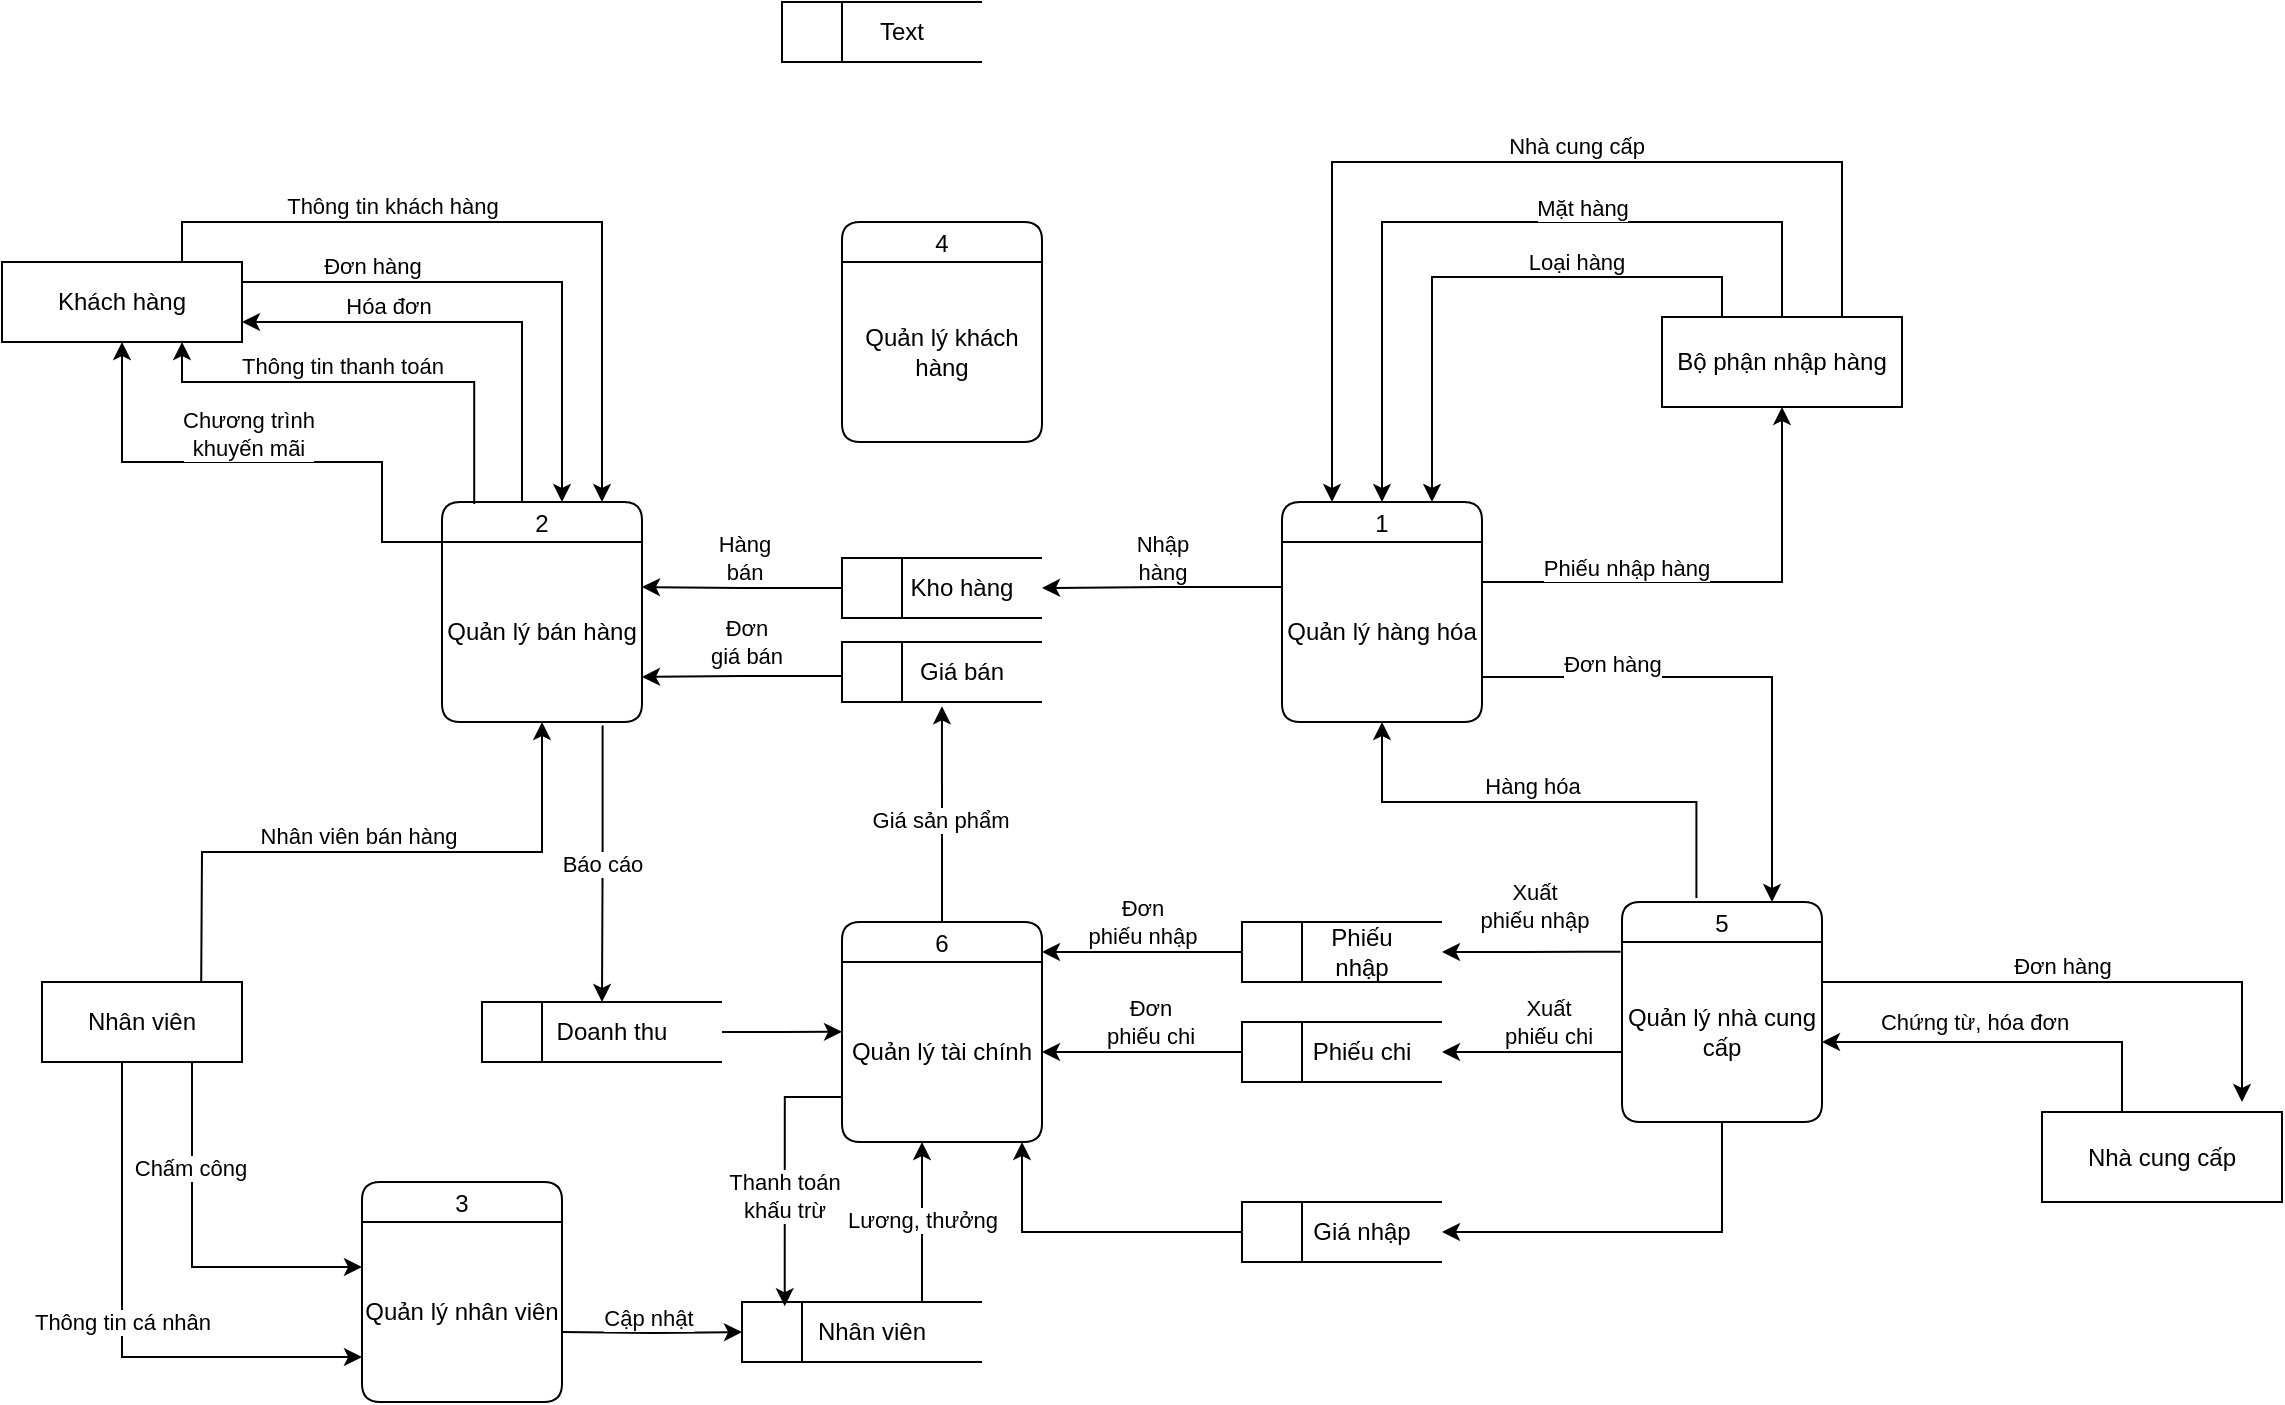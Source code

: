<mxfile version="24.7.6">
  <diagram name="Trang-1" id="qoCtclmnTIg2j6k5t8bk">
    <mxGraphModel dx="989" dy="532" grid="1" gridSize="10" guides="1" tooltips="1" connect="1" arrows="1" fold="1" page="1" pageScale="1" pageWidth="1169" pageHeight="827" math="0" shadow="0">
      <root>
        <mxCell id="0" />
        <mxCell id="1" parent="0" />
        <mxCell id="frMeNEFfwjuMo3mBpww0-1" value="1" style="swimlane;fontStyle=0;childLayout=stackLayout;horizontal=1;startSize=20;fillColor=#ffffff;horizontalStack=0;resizeParent=1;resizeParentMax=0;resizeLast=0;collapsible=0;marginBottom=0;swimlaneFillColor=#ffffff;rounded=1;" vertex="1" parent="1">
          <mxGeometry x="650" y="270" width="100" height="110" as="geometry" />
        </mxCell>
        <mxCell id="frMeNEFfwjuMo3mBpww0-2" value="Quản lý hàng hóa" style="text;html=1;align=center;verticalAlign=middle;whiteSpace=wrap;rounded=1;" vertex="1" parent="frMeNEFfwjuMo3mBpww0-1">
          <mxGeometry y="20" width="100" height="90" as="geometry" />
        </mxCell>
        <mxCell id="frMeNEFfwjuMo3mBpww0-35" style="edgeStyle=orthogonalEdgeStyle;rounded=0;orthogonalLoop=1;jettySize=auto;html=1;exitX=0.25;exitY=0;exitDx=0;exitDy=0;entryX=1;entryY=0.75;entryDx=0;entryDy=0;" edge="1" parent="1" source="frMeNEFfwjuMo3mBpww0-13" target="frMeNEFfwjuMo3mBpww0-25">
          <mxGeometry relative="1" as="geometry">
            <Array as="points">
              <mxPoint x="270" y="270" />
              <mxPoint x="270" y="180" />
            </Array>
          </mxGeometry>
        </mxCell>
        <mxCell id="frMeNEFfwjuMo3mBpww0-36" value="Hóa đơn" style="edgeLabel;html=1;align=center;verticalAlign=middle;resizable=0;points=[];" vertex="1" connectable="0" parent="frMeNEFfwjuMo3mBpww0-35">
          <mxGeometry x="0.407" y="-8" relative="1" as="geometry">
            <mxPoint as="offset" />
          </mxGeometry>
        </mxCell>
        <mxCell id="frMeNEFfwjuMo3mBpww0-13" value="2" style="swimlane;fontStyle=0;childLayout=stackLayout;horizontal=1;startSize=20;fillColor=#ffffff;horizontalStack=0;resizeParent=1;resizeParentMax=0;resizeLast=0;collapsible=0;marginBottom=0;swimlaneFillColor=#ffffff;rounded=1;" vertex="1" parent="1">
          <mxGeometry x="230" y="270" width="100" height="110" as="geometry" />
        </mxCell>
        <mxCell id="frMeNEFfwjuMo3mBpww0-14" value="Quản lý bán hàng" style="text;html=1;align=center;verticalAlign=middle;whiteSpace=wrap;rounded=1;" vertex="1" parent="frMeNEFfwjuMo3mBpww0-13">
          <mxGeometry y="20" width="100" height="90" as="geometry" />
        </mxCell>
        <mxCell id="frMeNEFfwjuMo3mBpww0-15" value="6" style="swimlane;fontStyle=0;childLayout=stackLayout;horizontal=1;startSize=20;fillColor=#ffffff;horizontalStack=0;resizeParent=1;resizeParentMax=0;resizeLast=0;collapsible=0;marginBottom=0;swimlaneFillColor=#ffffff;rounded=1;" vertex="1" parent="1">
          <mxGeometry x="430" y="480" width="100" height="110" as="geometry" />
        </mxCell>
        <mxCell id="frMeNEFfwjuMo3mBpww0-16" value="Quản lý tài chính" style="text;html=1;align=center;verticalAlign=middle;whiteSpace=wrap;rounded=1;" vertex="1" parent="frMeNEFfwjuMo3mBpww0-15">
          <mxGeometry y="20" width="100" height="90" as="geometry" />
        </mxCell>
        <mxCell id="frMeNEFfwjuMo3mBpww0-94" style="edgeStyle=orthogonalEdgeStyle;rounded=0;orthogonalLoop=1;jettySize=auto;html=1;exitX=0.372;exitY=-0.018;exitDx=0;exitDy=0;entryX=0.5;entryY=1;entryDx=0;entryDy=0;exitPerimeter=0;" edge="1" parent="1" source="frMeNEFfwjuMo3mBpww0-17" target="frMeNEFfwjuMo3mBpww0-2">
          <mxGeometry relative="1" as="geometry">
            <Array as="points">
              <mxPoint x="857" y="420" />
              <mxPoint x="700" y="420" />
            </Array>
          </mxGeometry>
        </mxCell>
        <mxCell id="frMeNEFfwjuMo3mBpww0-96" value="Hàng hóa" style="edgeLabel;html=1;align=center;verticalAlign=middle;resizable=0;points=[];" vertex="1" connectable="0" parent="frMeNEFfwjuMo3mBpww0-94">
          <mxGeometry x="0.061" y="-8" relative="1" as="geometry">
            <mxPoint as="offset" />
          </mxGeometry>
        </mxCell>
        <mxCell id="frMeNEFfwjuMo3mBpww0-17" value="5" style="swimlane;fontStyle=0;childLayout=stackLayout;horizontal=1;startSize=20;fillColor=#ffffff;horizontalStack=0;resizeParent=1;resizeParentMax=0;resizeLast=0;collapsible=0;marginBottom=0;swimlaneFillColor=#ffffff;rounded=1;" vertex="1" parent="1">
          <mxGeometry x="820" y="470" width="100" height="110" as="geometry" />
        </mxCell>
        <mxCell id="frMeNEFfwjuMo3mBpww0-18" value="Quản lý nhà cung cấp" style="text;html=1;align=center;verticalAlign=middle;whiteSpace=wrap;rounded=1;" vertex="1" parent="frMeNEFfwjuMo3mBpww0-17">
          <mxGeometry y="20" width="100" height="90" as="geometry" />
        </mxCell>
        <mxCell id="frMeNEFfwjuMo3mBpww0-19" value="4" style="swimlane;fontStyle=0;childLayout=stackLayout;horizontal=1;startSize=20;fillColor=#ffffff;horizontalStack=0;resizeParent=1;resizeParentMax=0;resizeLast=0;collapsible=0;marginBottom=0;swimlaneFillColor=#ffffff;rounded=1;" vertex="1" parent="1">
          <mxGeometry x="430" y="130" width="100" height="110" as="geometry" />
        </mxCell>
        <mxCell id="frMeNEFfwjuMo3mBpww0-20" value="Quản lý khách hàng" style="text;html=1;align=center;verticalAlign=middle;whiteSpace=wrap;rounded=1;" vertex="1" parent="frMeNEFfwjuMo3mBpww0-19">
          <mxGeometry y="20" width="100" height="90" as="geometry" />
        </mxCell>
        <mxCell id="frMeNEFfwjuMo3mBpww0-21" value="3" style="swimlane;fontStyle=0;childLayout=stackLayout;horizontal=1;startSize=20;fillColor=#ffffff;horizontalStack=0;resizeParent=1;resizeParentMax=0;resizeLast=0;collapsible=0;marginBottom=0;swimlaneFillColor=#ffffff;rounded=1;" vertex="1" parent="1">
          <mxGeometry x="190" y="610" width="100" height="110" as="geometry" />
        </mxCell>
        <mxCell id="frMeNEFfwjuMo3mBpww0-22" value="Quản lý nhân viên" style="text;html=1;align=center;verticalAlign=middle;whiteSpace=wrap;rounded=1;" vertex="1" parent="frMeNEFfwjuMo3mBpww0-21">
          <mxGeometry y="20" width="100" height="90" as="geometry" />
        </mxCell>
        <mxCell id="frMeNEFfwjuMo3mBpww0-30" style="edgeStyle=orthogonalEdgeStyle;rounded=0;orthogonalLoop=1;jettySize=auto;html=1;exitX=0.75;exitY=0;exitDx=0;exitDy=0;" edge="1" parent="1" source="frMeNEFfwjuMo3mBpww0-25">
          <mxGeometry relative="1" as="geometry">
            <mxPoint x="310" y="270" as="targetPoint" />
            <Array as="points">
              <mxPoint x="100" y="130" />
              <mxPoint x="310" y="130" />
              <mxPoint x="310" y="270" />
            </Array>
          </mxGeometry>
        </mxCell>
        <mxCell id="frMeNEFfwjuMo3mBpww0-32" value="Thông tin khách hàng" style="edgeLabel;html=1;align=center;verticalAlign=middle;resizable=0;points=[];" vertex="1" connectable="0" parent="frMeNEFfwjuMo3mBpww0-30">
          <mxGeometry x="-0.324" y="8" relative="1" as="geometry">
            <mxPoint as="offset" />
          </mxGeometry>
        </mxCell>
        <mxCell id="frMeNEFfwjuMo3mBpww0-33" style="edgeStyle=orthogonalEdgeStyle;rounded=0;orthogonalLoop=1;jettySize=auto;html=1;exitX=1;exitY=0.25;exitDx=0;exitDy=0;" edge="1" parent="1" source="frMeNEFfwjuMo3mBpww0-25">
          <mxGeometry relative="1" as="geometry">
            <mxPoint x="290" y="270" as="targetPoint" />
            <Array as="points">
              <mxPoint x="290" y="160" />
              <mxPoint x="290" y="268" />
            </Array>
          </mxGeometry>
        </mxCell>
        <mxCell id="frMeNEFfwjuMo3mBpww0-34" value="Đơn hàng" style="edgeLabel;html=1;align=center;verticalAlign=middle;resizable=0;points=[];" vertex="1" connectable="0" parent="frMeNEFfwjuMo3mBpww0-33">
          <mxGeometry x="-0.524" y="8" relative="1" as="geometry">
            <mxPoint as="offset" />
          </mxGeometry>
        </mxCell>
        <mxCell id="frMeNEFfwjuMo3mBpww0-25" value="Khách hàng" style="rounded=0;whiteSpace=wrap;html=1;" vertex="1" parent="1">
          <mxGeometry x="10" y="150" width="120" height="40" as="geometry" />
        </mxCell>
        <mxCell id="frMeNEFfwjuMo3mBpww0-26" value="" style="html=1;dashed=0;whiteSpace=wrap;shape=mxgraph.dfd.dataStoreID;align=left;spacingLeft=3;points=[[0,0],[0.5,0],[1,0],[0,0.5],[1,0.5],[0,1],[0.5,1],[1,1]];" vertex="1" parent="1">
          <mxGeometry x="400" y="20" width="100" height="30" as="geometry" />
        </mxCell>
        <mxCell id="frMeNEFfwjuMo3mBpww0-27" value="Text" style="text;html=1;align=center;verticalAlign=middle;whiteSpace=wrap;rounded=0;" vertex="1" parent="1">
          <mxGeometry x="430" y="20" width="60" height="30" as="geometry" />
        </mxCell>
        <mxCell id="frMeNEFfwjuMo3mBpww0-28" value="" style="html=1;dashed=0;whiteSpace=wrap;shape=mxgraph.dfd.dataStoreID;align=left;spacingLeft=3;points=[[0,0],[0.5,0],[1,0],[0,0.5],[1,0.5],[0,1],[0.5,1],[1,1]];" vertex="1" parent="1">
          <mxGeometry x="250" y="520" width="120" height="30" as="geometry" />
        </mxCell>
        <mxCell id="frMeNEFfwjuMo3mBpww0-29" value="Doanh thu" style="text;html=1;align=center;verticalAlign=middle;whiteSpace=wrap;rounded=0;" vertex="1" parent="1">
          <mxGeometry x="280" y="520" width="70" height="30" as="geometry" />
        </mxCell>
        <mxCell id="frMeNEFfwjuMo3mBpww0-37" style="edgeStyle=orthogonalEdgeStyle;rounded=0;orthogonalLoop=1;jettySize=auto;html=1;exitX=0.161;exitY=0.009;exitDx=0;exitDy=0;entryX=0.75;entryY=1;entryDx=0;entryDy=0;exitPerimeter=0;" edge="1" parent="1" source="frMeNEFfwjuMo3mBpww0-13" target="frMeNEFfwjuMo3mBpww0-25">
          <mxGeometry relative="1" as="geometry">
            <Array as="points">
              <mxPoint x="246" y="210" />
              <mxPoint x="100" y="210" />
            </Array>
          </mxGeometry>
        </mxCell>
        <mxCell id="frMeNEFfwjuMo3mBpww0-38" value="Thông tin thanh toán" style="edgeLabel;html=1;align=center;verticalAlign=middle;resizable=0;points=[];" vertex="1" connectable="0" parent="frMeNEFfwjuMo3mBpww0-37">
          <mxGeometry x="-0.059" y="-2" relative="1" as="geometry">
            <mxPoint x="-20" y="-6" as="offset" />
          </mxGeometry>
        </mxCell>
        <mxCell id="frMeNEFfwjuMo3mBpww0-51" style="edgeStyle=orthogonalEdgeStyle;rounded=0;orthogonalLoop=1;jettySize=auto;html=1;exitX=0.25;exitY=0;exitDx=0;exitDy=0;entryX=0.75;entryY=0;entryDx=0;entryDy=0;" edge="1" parent="1" source="frMeNEFfwjuMo3mBpww0-39" target="frMeNEFfwjuMo3mBpww0-1">
          <mxGeometry relative="1" as="geometry" />
        </mxCell>
        <mxCell id="frMeNEFfwjuMo3mBpww0-54" value="Loại hàng" style="edgeLabel;html=1;align=center;verticalAlign=middle;resizable=0;points=[];" vertex="1" connectable="0" parent="frMeNEFfwjuMo3mBpww0-51">
          <mxGeometry x="-0.331" y="-8" relative="1" as="geometry">
            <mxPoint as="offset" />
          </mxGeometry>
        </mxCell>
        <mxCell id="frMeNEFfwjuMo3mBpww0-52" style="edgeStyle=orthogonalEdgeStyle;rounded=0;orthogonalLoop=1;jettySize=auto;html=1;exitX=0.5;exitY=0;exitDx=0;exitDy=0;entryX=0.5;entryY=0;entryDx=0;entryDy=0;" edge="1" parent="1" source="frMeNEFfwjuMo3mBpww0-39" target="frMeNEFfwjuMo3mBpww0-1">
          <mxGeometry relative="1" as="geometry">
            <Array as="points">
              <mxPoint x="900" y="130" />
              <mxPoint x="700" y="130" />
            </Array>
          </mxGeometry>
        </mxCell>
        <mxCell id="frMeNEFfwjuMo3mBpww0-55" value="Mặt hàng" style="edgeLabel;html=1;align=center;verticalAlign=middle;resizable=0;points=[];" vertex="1" connectable="0" parent="frMeNEFfwjuMo3mBpww0-52">
          <mxGeometry x="-0.207" y="-7" relative="1" as="geometry">
            <mxPoint x="6" as="offset" />
          </mxGeometry>
        </mxCell>
        <mxCell id="frMeNEFfwjuMo3mBpww0-53" style="edgeStyle=orthogonalEdgeStyle;rounded=0;orthogonalLoop=1;jettySize=auto;html=1;exitX=0.75;exitY=0;exitDx=0;exitDy=0;entryX=0.25;entryY=0;entryDx=0;entryDy=0;" edge="1" parent="1" source="frMeNEFfwjuMo3mBpww0-39" target="frMeNEFfwjuMo3mBpww0-1">
          <mxGeometry relative="1" as="geometry">
            <Array as="points">
              <mxPoint x="930" y="100" />
              <mxPoint x="675" y="100" />
            </Array>
          </mxGeometry>
        </mxCell>
        <mxCell id="frMeNEFfwjuMo3mBpww0-56" value="Nhà cung cấp" style="edgeLabel;html=1;align=center;verticalAlign=middle;resizable=0;points=[];" vertex="1" connectable="0" parent="frMeNEFfwjuMo3mBpww0-53">
          <mxGeometry x="-0.163" y="-8" relative="1" as="geometry">
            <mxPoint as="offset" />
          </mxGeometry>
        </mxCell>
        <mxCell id="frMeNEFfwjuMo3mBpww0-39" value="Bộ phận nhập hàng" style="rounded=0;whiteSpace=wrap;html=1;" vertex="1" parent="1">
          <mxGeometry x="840" y="177.5" width="120" height="45" as="geometry" />
        </mxCell>
        <mxCell id="frMeNEFfwjuMo3mBpww0-43" style="edgeStyle=orthogonalEdgeStyle;rounded=0;orthogonalLoop=1;jettySize=auto;html=1;exitX=0.25;exitY=0;exitDx=0;exitDy=0;" edge="1" parent="1" source="frMeNEFfwjuMo3mBpww0-40" target="frMeNEFfwjuMo3mBpww0-18">
          <mxGeometry relative="1" as="geometry">
            <mxPoint x="890" y="540" as="targetPoint" />
            <Array as="points">
              <mxPoint x="1070" y="575" />
              <mxPoint x="1070" y="540" />
            </Array>
          </mxGeometry>
        </mxCell>
        <mxCell id="frMeNEFfwjuMo3mBpww0-44" value="Chứng từ, hóa đơn" style="edgeLabel;html=1;align=center;verticalAlign=middle;resizable=0;points=[];" vertex="1" connectable="0" parent="frMeNEFfwjuMo3mBpww0-43">
          <mxGeometry x="0.227" y="-10" relative="1" as="geometry">
            <mxPoint as="offset" />
          </mxGeometry>
        </mxCell>
        <mxCell id="frMeNEFfwjuMo3mBpww0-40" value="Nhà cung cấp" style="rounded=0;whiteSpace=wrap;html=1;" vertex="1" parent="1">
          <mxGeometry x="1030" y="575" width="120" height="45" as="geometry" />
        </mxCell>
        <mxCell id="frMeNEFfwjuMo3mBpww0-41" style="edgeStyle=orthogonalEdgeStyle;rounded=0;orthogonalLoop=1;jettySize=auto;html=1;exitX=1;exitY=0.25;exitDx=0;exitDy=0;" edge="1" parent="1" source="frMeNEFfwjuMo3mBpww0-18">
          <mxGeometry relative="1" as="geometry">
            <mxPoint x="930" y="510" as="sourcePoint" />
            <mxPoint x="1130" y="570" as="targetPoint" />
            <Array as="points">
              <mxPoint x="920" y="510" />
              <mxPoint x="1130" y="510" />
            </Array>
          </mxGeometry>
        </mxCell>
        <mxCell id="frMeNEFfwjuMo3mBpww0-42" value="Đơn hàng" style="edgeLabel;html=1;align=center;verticalAlign=middle;resizable=0;points=[];" vertex="1" connectable="0" parent="frMeNEFfwjuMo3mBpww0-41">
          <mxGeometry x="-0.105" y="8" relative="1" as="geometry">
            <mxPoint as="offset" />
          </mxGeometry>
        </mxCell>
        <mxCell id="frMeNEFfwjuMo3mBpww0-77" style="edgeStyle=orthogonalEdgeStyle;rounded=0;orthogonalLoop=1;jettySize=auto;html=1;exitX=0;exitY=0.5;exitDx=0;exitDy=0;entryX=1;entryY=0.25;entryDx=0;entryDy=0;" edge="1" parent="1" source="frMeNEFfwjuMo3mBpww0-45" target="frMeNEFfwjuMo3mBpww0-14">
          <mxGeometry relative="1" as="geometry" />
        </mxCell>
        <mxCell id="frMeNEFfwjuMo3mBpww0-78" value="Hàng&lt;div&gt;bán&lt;/div&gt;" style="edgeLabel;html=1;align=center;verticalAlign=middle;resizable=0;points=[];" vertex="1" connectable="0" parent="frMeNEFfwjuMo3mBpww0-77">
          <mxGeometry x="-0.012" relative="1" as="geometry">
            <mxPoint y="-15" as="offset" />
          </mxGeometry>
        </mxCell>
        <mxCell id="frMeNEFfwjuMo3mBpww0-45" value="" style="html=1;dashed=0;whiteSpace=wrap;shape=mxgraph.dfd.dataStoreID;align=left;spacingLeft=3;points=[[0,0],[0.5,0],[1,0],[0,0.5],[1,0.5],[0,1],[0.5,1],[1,1]];" vertex="1" parent="1">
          <mxGeometry x="430" y="298" width="100" height="30" as="geometry" />
        </mxCell>
        <mxCell id="frMeNEFfwjuMo3mBpww0-46" value="Kho hàng" style="text;html=1;align=center;verticalAlign=middle;whiteSpace=wrap;rounded=0;" vertex="1" parent="1">
          <mxGeometry x="460" y="298" width="60" height="30" as="geometry" />
        </mxCell>
        <mxCell id="frMeNEFfwjuMo3mBpww0-47" style="edgeStyle=orthogonalEdgeStyle;rounded=0;orthogonalLoop=1;jettySize=auto;html=1;exitX=1;exitY=0.25;exitDx=0;exitDy=0;entryX=0.5;entryY=1;entryDx=0;entryDy=0;" edge="1" parent="1" source="frMeNEFfwjuMo3mBpww0-2" target="frMeNEFfwjuMo3mBpww0-39">
          <mxGeometry relative="1" as="geometry">
            <Array as="points">
              <mxPoint x="750" y="310" />
              <mxPoint x="900" y="310" />
            </Array>
          </mxGeometry>
        </mxCell>
        <mxCell id="frMeNEFfwjuMo3mBpww0-50" value="Phiếu nhập hàng" style="edgeLabel;html=1;align=center;verticalAlign=middle;resizable=0;points=[];" vertex="1" connectable="0" parent="frMeNEFfwjuMo3mBpww0-47">
          <mxGeometry x="-0.378" y="7" relative="1" as="geometry">
            <mxPoint as="offset" />
          </mxGeometry>
        </mxCell>
        <mxCell id="frMeNEFfwjuMo3mBpww0-61" value="" style="html=1;dashed=0;whiteSpace=wrap;shape=mxgraph.dfd.dataStoreID;align=left;spacingLeft=3;points=[[0,0],[0.5,0],[1,0],[0,0.5],[1,0.5],[0,1],[0.5,1],[1,1]];" vertex="1" parent="1">
          <mxGeometry x="630" y="480" width="100" height="30" as="geometry" />
        </mxCell>
        <mxCell id="frMeNEFfwjuMo3mBpww0-62" value="Phiếu nhập" style="text;html=1;align=center;verticalAlign=middle;whiteSpace=wrap;rounded=0;" vertex="1" parent="1">
          <mxGeometry x="660" y="480" width="60" height="30" as="geometry" />
        </mxCell>
        <mxCell id="frMeNEFfwjuMo3mBpww0-63" value="" style="html=1;dashed=0;whiteSpace=wrap;shape=mxgraph.dfd.dataStoreID;align=left;spacingLeft=3;points=[[0,0],[0.5,0],[1,0],[0,0.5],[1,0.5],[0,1],[0.5,1],[1,1]];" vertex="1" parent="1">
          <mxGeometry x="630" y="530" width="100" height="30" as="geometry" />
        </mxCell>
        <mxCell id="frMeNEFfwjuMo3mBpww0-64" value="Phiếu chi" style="text;html=1;align=center;verticalAlign=middle;whiteSpace=wrap;rounded=0;" vertex="1" parent="1">
          <mxGeometry x="660" y="530" width="60" height="30" as="geometry" />
        </mxCell>
        <mxCell id="frMeNEFfwjuMo3mBpww0-67" style="edgeStyle=orthogonalEdgeStyle;rounded=0;orthogonalLoop=1;jettySize=auto;html=1;exitX=-0.007;exitY=0.054;exitDx=0;exitDy=0;entryX=1;entryY=0.5;entryDx=0;entryDy=0;exitPerimeter=0;" edge="1" parent="1" source="frMeNEFfwjuMo3mBpww0-18" target="frMeNEFfwjuMo3mBpww0-61">
          <mxGeometry relative="1" as="geometry">
            <Array as="points">
              <mxPoint x="800" y="495" />
              <mxPoint x="800" y="495" />
            </Array>
          </mxGeometry>
        </mxCell>
        <mxCell id="frMeNEFfwjuMo3mBpww0-69" value="Xuất&lt;div&gt;phiếu nhập&lt;/div&gt;" style="edgeLabel;html=1;align=center;verticalAlign=middle;resizable=0;points=[];" vertex="1" connectable="0" parent="frMeNEFfwjuMo3mBpww0-67">
          <mxGeometry x="0.006" y="1" relative="1" as="geometry">
            <mxPoint x="1" y="-24" as="offset" />
          </mxGeometry>
        </mxCell>
        <mxCell id="frMeNEFfwjuMo3mBpww0-68" style="edgeStyle=orthogonalEdgeStyle;rounded=0;orthogonalLoop=1;jettySize=auto;html=1;exitX=0;exitY=0.75;exitDx=0;exitDy=0;" edge="1" parent="1" source="frMeNEFfwjuMo3mBpww0-18" target="frMeNEFfwjuMo3mBpww0-63">
          <mxGeometry relative="1" as="geometry">
            <Array as="points">
              <mxPoint x="820" y="545" />
            </Array>
          </mxGeometry>
        </mxCell>
        <mxCell id="frMeNEFfwjuMo3mBpww0-70" value="Xuất&lt;div&gt;phiếu chi&lt;/div&gt;" style="edgeLabel;html=1;align=center;verticalAlign=middle;resizable=0;points=[];" vertex="1" connectable="0" parent="frMeNEFfwjuMo3mBpww0-68">
          <mxGeometry x="-0.021" relative="1" as="geometry">
            <mxPoint y="-15" as="offset" />
          </mxGeometry>
        </mxCell>
        <mxCell id="frMeNEFfwjuMo3mBpww0-71" style="edgeStyle=orthogonalEdgeStyle;rounded=0;orthogonalLoop=1;jettySize=auto;html=1;exitX=0;exitY=0.5;exitDx=0;exitDy=0;" edge="1" parent="1" source="frMeNEFfwjuMo3mBpww0-61" target="frMeNEFfwjuMo3mBpww0-15">
          <mxGeometry relative="1" as="geometry">
            <Array as="points">
              <mxPoint x="530" y="495" />
              <mxPoint x="530" y="497" />
            </Array>
          </mxGeometry>
        </mxCell>
        <mxCell id="frMeNEFfwjuMo3mBpww0-72" value="Đơn&lt;div&gt;phiếu nhập&lt;/div&gt;" style="edgeLabel;html=1;align=center;verticalAlign=middle;resizable=0;points=[];" vertex="1" connectable="0" parent="frMeNEFfwjuMo3mBpww0-71">
          <mxGeometry x="0.012" y="1" relative="1" as="geometry">
            <mxPoint y="-16" as="offset" />
          </mxGeometry>
        </mxCell>
        <mxCell id="frMeNEFfwjuMo3mBpww0-73" style="edgeStyle=orthogonalEdgeStyle;rounded=0;orthogonalLoop=1;jettySize=auto;html=1;exitX=0;exitY=0.5;exitDx=0;exitDy=0;entryX=1;entryY=0.5;entryDx=0;entryDy=0;" edge="1" parent="1" source="frMeNEFfwjuMo3mBpww0-63" target="frMeNEFfwjuMo3mBpww0-16">
          <mxGeometry relative="1" as="geometry" />
        </mxCell>
        <mxCell id="frMeNEFfwjuMo3mBpww0-74" value="Đơn&lt;div&gt;phiếu chi&lt;/div&gt;" style="edgeLabel;html=1;align=center;verticalAlign=middle;resizable=0;points=[];" vertex="1" connectable="0" parent="frMeNEFfwjuMo3mBpww0-73">
          <mxGeometry x="0.037" relative="1" as="geometry">
            <mxPoint x="6" y="-15" as="offset" />
          </mxGeometry>
        </mxCell>
        <mxCell id="frMeNEFfwjuMo3mBpww0-75" style="edgeStyle=orthogonalEdgeStyle;rounded=0;orthogonalLoop=1;jettySize=auto;html=1;exitX=0;exitY=0.25;exitDx=0;exitDy=0;entryX=1;entryY=0.5;entryDx=0;entryDy=0;" edge="1" parent="1" source="frMeNEFfwjuMo3mBpww0-2" target="frMeNEFfwjuMo3mBpww0-45">
          <mxGeometry relative="1" as="geometry" />
        </mxCell>
        <mxCell id="frMeNEFfwjuMo3mBpww0-76" value="Nhập&lt;div&gt;hàng&lt;/div&gt;" style="edgeLabel;html=1;align=center;verticalAlign=middle;resizable=0;points=[];" vertex="1" connectable="0" parent="frMeNEFfwjuMo3mBpww0-75">
          <mxGeometry x="0.008" y="1" relative="1" as="geometry">
            <mxPoint y="-16" as="offset" />
          </mxGeometry>
        </mxCell>
        <mxCell id="frMeNEFfwjuMo3mBpww0-86" style="edgeStyle=orthogonalEdgeStyle;rounded=0;orthogonalLoop=1;jettySize=auto;html=1;exitX=0;exitY=0.5;exitDx=0;exitDy=0;entryX=1;entryY=0.75;entryDx=0;entryDy=0;" edge="1" parent="1" source="frMeNEFfwjuMo3mBpww0-79" target="frMeNEFfwjuMo3mBpww0-14">
          <mxGeometry relative="1" as="geometry">
            <Array as="points">
              <mxPoint x="430" y="357" />
              <mxPoint x="380" y="357" />
            </Array>
          </mxGeometry>
        </mxCell>
        <mxCell id="frMeNEFfwjuMo3mBpww0-87" value="Đơn&lt;div&gt;giá bán&lt;/div&gt;" style="edgeLabel;html=1;align=center;verticalAlign=middle;resizable=0;points=[];" vertex="1" connectable="0" parent="frMeNEFfwjuMo3mBpww0-86">
          <mxGeometry x="-0.007" y="-1" relative="1" as="geometry">
            <mxPoint y="-16" as="offset" />
          </mxGeometry>
        </mxCell>
        <mxCell id="frMeNEFfwjuMo3mBpww0-79" value="" style="html=1;dashed=0;whiteSpace=wrap;shape=mxgraph.dfd.dataStoreID;align=left;spacingLeft=3;points=[[0,0],[0.5,0],[1,0],[0,0.5],[1,0.5],[0,1],[0.5,1],[1,1]];" vertex="1" parent="1">
          <mxGeometry x="430" y="340" width="100" height="30" as="geometry" />
        </mxCell>
        <mxCell id="frMeNEFfwjuMo3mBpww0-80" value="Giá bán" style="text;html=1;align=center;verticalAlign=middle;whiteSpace=wrap;rounded=0;" vertex="1" parent="1">
          <mxGeometry x="460" y="340" width="60" height="30" as="geometry" />
        </mxCell>
        <mxCell id="frMeNEFfwjuMo3mBpww0-81" style="edgeStyle=orthogonalEdgeStyle;rounded=0;orthogonalLoop=1;jettySize=auto;html=1;exitX=0.5;exitY=0;exitDx=0;exitDy=0;entryX=0.333;entryY=1.071;entryDx=0;entryDy=0;entryPerimeter=0;" edge="1" parent="1" source="frMeNEFfwjuMo3mBpww0-15" target="frMeNEFfwjuMo3mBpww0-80">
          <mxGeometry relative="1" as="geometry" />
        </mxCell>
        <mxCell id="frMeNEFfwjuMo3mBpww0-82" value="Giá sản phẩm" style="edgeLabel;html=1;align=center;verticalAlign=middle;resizable=0;points=[];" vertex="1" connectable="0" parent="frMeNEFfwjuMo3mBpww0-81">
          <mxGeometry x="-0.057" y="1" relative="1" as="geometry">
            <mxPoint as="offset" />
          </mxGeometry>
        </mxCell>
        <mxCell id="frMeNEFfwjuMo3mBpww0-91" style="edgeStyle=orthogonalEdgeStyle;rounded=0;orthogonalLoop=1;jettySize=auto;html=1;exitX=0;exitY=0.5;exitDx=0;exitDy=0;" edge="1" parent="1" source="frMeNEFfwjuMo3mBpww0-88" target="frMeNEFfwjuMo3mBpww0-15">
          <mxGeometry relative="1" as="geometry">
            <Array as="points">
              <mxPoint x="520" y="635" />
            </Array>
          </mxGeometry>
        </mxCell>
        <mxCell id="frMeNEFfwjuMo3mBpww0-88" value="" style="html=1;dashed=0;whiteSpace=wrap;shape=mxgraph.dfd.dataStoreID;align=left;spacingLeft=3;points=[[0,0],[0.5,0],[1,0],[0,0.5],[1,0.5],[0,1],[0.5,1],[1,1]];" vertex="1" parent="1">
          <mxGeometry x="630" y="620" width="100" height="30" as="geometry" />
        </mxCell>
        <mxCell id="frMeNEFfwjuMo3mBpww0-89" value="Giá nhập" style="text;html=1;align=center;verticalAlign=middle;whiteSpace=wrap;rounded=0;" vertex="1" parent="1">
          <mxGeometry x="660" y="620" width="60" height="30" as="geometry" />
        </mxCell>
        <mxCell id="frMeNEFfwjuMo3mBpww0-90" style="edgeStyle=orthogonalEdgeStyle;rounded=0;orthogonalLoop=1;jettySize=auto;html=1;exitX=0.5;exitY=1;exitDx=0;exitDy=0;" edge="1" parent="1" source="frMeNEFfwjuMo3mBpww0-18" target="frMeNEFfwjuMo3mBpww0-88">
          <mxGeometry relative="1" as="geometry">
            <Array as="points">
              <mxPoint x="870" y="635" />
            </Array>
          </mxGeometry>
        </mxCell>
        <mxCell id="frMeNEFfwjuMo3mBpww0-93" style="edgeStyle=orthogonalEdgeStyle;rounded=0;orthogonalLoop=1;jettySize=auto;html=1;exitX=1;exitY=0.75;exitDx=0;exitDy=0;entryX=0.75;entryY=0;entryDx=0;entryDy=0;" edge="1" parent="1" source="frMeNEFfwjuMo3mBpww0-2" target="frMeNEFfwjuMo3mBpww0-17">
          <mxGeometry relative="1" as="geometry" />
        </mxCell>
        <mxCell id="frMeNEFfwjuMo3mBpww0-95" value="Đơn hàng" style="edgeLabel;html=1;align=center;verticalAlign=middle;resizable=0;points=[];" vertex="1" connectable="0" parent="frMeNEFfwjuMo3mBpww0-93">
          <mxGeometry x="-0.5" y="7" relative="1" as="geometry">
            <mxPoint as="offset" />
          </mxGeometry>
        </mxCell>
        <mxCell id="frMeNEFfwjuMo3mBpww0-97" style="edgeStyle=orthogonalEdgeStyle;rounded=0;orthogonalLoop=1;jettySize=auto;html=1;exitX=0;exitY=0;exitDx=0;exitDy=0;entryX=0.5;entryY=1;entryDx=0;entryDy=0;" edge="1" parent="1" source="frMeNEFfwjuMo3mBpww0-14" target="frMeNEFfwjuMo3mBpww0-25">
          <mxGeometry relative="1" as="geometry">
            <Array as="points">
              <mxPoint x="200" y="290" />
              <mxPoint x="200" y="250" />
              <mxPoint x="70" y="250" />
            </Array>
          </mxGeometry>
        </mxCell>
        <mxCell id="frMeNEFfwjuMo3mBpww0-99" value="Chương trình&lt;div&gt;khuyến mãi&lt;/div&gt;" style="edgeLabel;html=1;align=center;verticalAlign=middle;resizable=0;points=[];" vertex="1" connectable="0" parent="frMeNEFfwjuMo3mBpww0-97">
          <mxGeometry x="0.059" y="-14" relative="1" as="geometry">
            <mxPoint as="offset" />
          </mxGeometry>
        </mxCell>
        <mxCell id="frMeNEFfwjuMo3mBpww0-101" style="edgeStyle=orthogonalEdgeStyle;rounded=0;orthogonalLoop=1;jettySize=auto;html=1;exitX=0.803;exitY=1.02;exitDx=0;exitDy=0;exitPerimeter=0;" edge="1" parent="1" source="frMeNEFfwjuMo3mBpww0-14" target="frMeNEFfwjuMo3mBpww0-28">
          <mxGeometry relative="1" as="geometry">
            <mxPoint x="310" y="530" as="targetPoint" />
            <Array as="points" />
          </mxGeometry>
        </mxCell>
        <mxCell id="frMeNEFfwjuMo3mBpww0-102" value="Báo cáo" style="edgeLabel;html=1;align=center;verticalAlign=middle;resizable=0;points=[];" vertex="1" connectable="0" parent="frMeNEFfwjuMo3mBpww0-101">
          <mxGeometry x="0.007" relative="1" as="geometry">
            <mxPoint as="offset" />
          </mxGeometry>
        </mxCell>
        <mxCell id="frMeNEFfwjuMo3mBpww0-103" style="edgeStyle=orthogonalEdgeStyle;rounded=0;orthogonalLoop=1;jettySize=auto;html=1;exitX=1;exitY=0.5;exitDx=0;exitDy=0;entryX=0;entryY=0.388;entryDx=0;entryDy=0;entryPerimeter=0;" edge="1" parent="1" source="frMeNEFfwjuMo3mBpww0-28" target="frMeNEFfwjuMo3mBpww0-16">
          <mxGeometry relative="1" as="geometry" />
        </mxCell>
        <mxCell id="frMeNEFfwjuMo3mBpww0-105" style="edgeStyle=orthogonalEdgeStyle;rounded=0;orthogonalLoop=1;jettySize=auto;html=1;exitX=0.5;exitY=1;exitDx=0;exitDy=0;entryX=0;entryY=0.75;entryDx=0;entryDy=0;" edge="1" parent="1" source="frMeNEFfwjuMo3mBpww0-104" target="frMeNEFfwjuMo3mBpww0-22">
          <mxGeometry relative="1" as="geometry">
            <Array as="points">
              <mxPoint x="70" y="550" />
              <mxPoint x="70" y="698" />
            </Array>
          </mxGeometry>
        </mxCell>
        <mxCell id="frMeNEFfwjuMo3mBpww0-106" value="Thông tin cá nhân" style="edgeLabel;html=1;align=center;verticalAlign=middle;resizable=0;points=[];" vertex="1" connectable="0" parent="frMeNEFfwjuMo3mBpww0-105">
          <mxGeometry x="0.09" y="-1" relative="1" as="geometry">
            <mxPoint x="1" y="-11" as="offset" />
          </mxGeometry>
        </mxCell>
        <mxCell id="frMeNEFfwjuMo3mBpww0-107" style="edgeStyle=orthogonalEdgeStyle;rounded=0;orthogonalLoop=1;jettySize=auto;html=1;exitX=0.796;exitY=0.053;exitDx=0;exitDy=0;entryX=0.5;entryY=1;entryDx=0;entryDy=0;exitPerimeter=0;" edge="1" parent="1" source="frMeNEFfwjuMo3mBpww0-104" target="frMeNEFfwjuMo3mBpww0-14">
          <mxGeometry relative="1" as="geometry">
            <Array as="points">
              <mxPoint x="110" y="510" />
              <mxPoint x="110" y="445" />
              <mxPoint x="280" y="445" />
            </Array>
          </mxGeometry>
        </mxCell>
        <mxCell id="frMeNEFfwjuMo3mBpww0-108" value="Nhân viên bán hàng" style="edgeLabel;html=1;align=center;verticalAlign=middle;resizable=0;points=[];" vertex="1" connectable="0" parent="frMeNEFfwjuMo3mBpww0-107">
          <mxGeometry x="0.476" y="2" relative="1" as="geometry">
            <mxPoint x="-78" y="-6" as="offset" />
          </mxGeometry>
        </mxCell>
        <mxCell id="frMeNEFfwjuMo3mBpww0-115" style="edgeStyle=orthogonalEdgeStyle;rounded=0;orthogonalLoop=1;jettySize=auto;html=1;exitX=0.75;exitY=1;exitDx=0;exitDy=0;entryX=0;entryY=0.25;entryDx=0;entryDy=0;" edge="1" parent="1" source="frMeNEFfwjuMo3mBpww0-104" target="frMeNEFfwjuMo3mBpww0-22">
          <mxGeometry relative="1" as="geometry" />
        </mxCell>
        <mxCell id="frMeNEFfwjuMo3mBpww0-116" value="Chấm công" style="edgeLabel;html=1;align=center;verticalAlign=middle;resizable=0;points=[];" vertex="1" connectable="0" parent="frMeNEFfwjuMo3mBpww0-115">
          <mxGeometry x="-0.433" y="-1" relative="1" as="geometry">
            <mxPoint as="offset" />
          </mxGeometry>
        </mxCell>
        <mxCell id="frMeNEFfwjuMo3mBpww0-104" value="Nhân viên" style="html=1;dashed=0;whiteSpace=wrap;" vertex="1" parent="1">
          <mxGeometry x="30" y="510" width="100" height="40" as="geometry" />
        </mxCell>
        <mxCell id="frMeNEFfwjuMo3mBpww0-109" value="" style="html=1;dashed=0;whiteSpace=wrap;shape=mxgraph.dfd.dataStoreID;align=left;spacingLeft=3;points=[[0,0],[0.5,0],[1,0],[0,0.5],[1,0.5],[0,1],[0.5,1],[1,1]];" vertex="1" parent="1">
          <mxGeometry x="380" y="670" width="120" height="30" as="geometry" />
        </mxCell>
        <mxCell id="frMeNEFfwjuMo3mBpww0-110" value="Nhân viên" style="text;html=1;align=center;verticalAlign=middle;whiteSpace=wrap;rounded=0;" vertex="1" parent="1">
          <mxGeometry x="410" y="670" width="70" height="30" as="geometry" />
        </mxCell>
        <mxCell id="frMeNEFfwjuMo3mBpww0-111" style="edgeStyle=orthogonalEdgeStyle;rounded=0;orthogonalLoop=1;jettySize=auto;html=1;entryX=0;entryY=0.5;entryDx=0;entryDy=0;" edge="1" parent="1" target="frMeNEFfwjuMo3mBpww0-109">
          <mxGeometry relative="1" as="geometry">
            <mxPoint x="290" y="685" as="sourcePoint" />
            <Array as="points" />
          </mxGeometry>
        </mxCell>
        <mxCell id="frMeNEFfwjuMo3mBpww0-112" value="Cập nhật" style="edgeLabel;html=1;align=center;verticalAlign=middle;resizable=0;points=[];" vertex="1" connectable="0" parent="frMeNEFfwjuMo3mBpww0-111">
          <mxGeometry x="-0.058" y="8" relative="1" as="geometry">
            <mxPoint as="offset" />
          </mxGeometry>
        </mxCell>
        <mxCell id="frMeNEFfwjuMo3mBpww0-118" style="edgeStyle=orthogonalEdgeStyle;rounded=0;orthogonalLoop=1;jettySize=auto;html=1;exitX=1;exitY=0;exitDx=0;exitDy=0;" edge="1" parent="1" source="frMeNEFfwjuMo3mBpww0-109" target="frMeNEFfwjuMo3mBpww0-15">
          <mxGeometry relative="1" as="geometry">
            <Array as="points">
              <mxPoint x="470" y="670" />
            </Array>
          </mxGeometry>
        </mxCell>
        <mxCell id="frMeNEFfwjuMo3mBpww0-119" value="Lương, thưởng" style="edgeLabel;html=1;align=center;verticalAlign=middle;resizable=0;points=[];" vertex="1" connectable="0" parent="frMeNEFfwjuMo3mBpww0-118">
          <mxGeometry x="0.298" relative="1" as="geometry">
            <mxPoint as="offset" />
          </mxGeometry>
        </mxCell>
        <mxCell id="frMeNEFfwjuMo3mBpww0-121" style="edgeStyle=orthogonalEdgeStyle;rounded=0;orthogonalLoop=1;jettySize=auto;html=1;exitX=0;exitY=0.75;exitDx=0;exitDy=0;entryX=0.178;entryY=0.071;entryDx=0;entryDy=0;entryPerimeter=0;" edge="1" parent="1" source="frMeNEFfwjuMo3mBpww0-16" target="frMeNEFfwjuMo3mBpww0-109">
          <mxGeometry relative="1" as="geometry" />
        </mxCell>
        <mxCell id="frMeNEFfwjuMo3mBpww0-122" value="Thanh toán&lt;div&gt;khấu trừ&lt;/div&gt;" style="edgeLabel;html=1;align=center;verticalAlign=middle;resizable=0;points=[];" vertex="1" connectable="0" parent="frMeNEFfwjuMo3mBpww0-121">
          <mxGeometry x="0.161" y="-1" relative="1" as="geometry">
            <mxPoint as="offset" />
          </mxGeometry>
        </mxCell>
      </root>
    </mxGraphModel>
  </diagram>
</mxfile>

